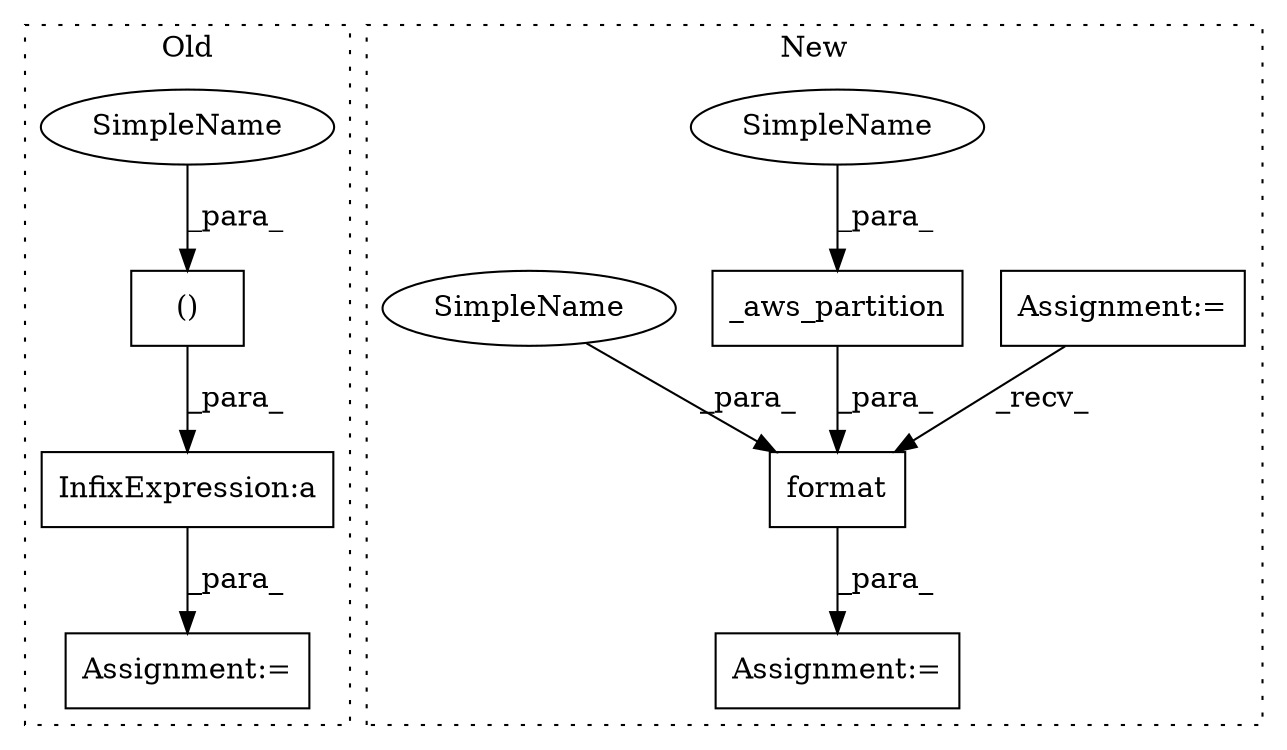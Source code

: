 digraph G {
subgraph cluster0 {
1 [label="()" a="106" s="1570" l="26" shape="box"];
3 [label="InfixExpression:a" a="27" s="1560" l="10" shape="box"];
7 [label="Assignment:=" a="7" s="1545" l="1" shape="box"];
8 [label="SimpleName" a="42" s="1570" l="6" shape="ellipse"];
label = "Old";
style="dotted";
}
subgraph cluster1 {
2 [label="_aws_partition" a="32" s="1679,1700" l="15,1" shape="box"];
4 [label="format" a="32" s="1672,1716" l="7,1" shape="box"];
5 [label="Assignment:=" a="7" s="1039" l="13" shape="box"];
6 [label="Assignment:=" a="7" s="1657" l="1" shape="box"];
9 [label="SimpleName" a="42" s="1694" l="6" shape="ellipse"];
10 [label="SimpleName" a="42" s="1702" l="6" shape="ellipse"];
label = "New";
style="dotted";
}
1 -> 3 [label="_para_"];
2 -> 4 [label="_para_"];
3 -> 7 [label="_para_"];
4 -> 6 [label="_para_"];
5 -> 4 [label="_recv_"];
8 -> 1 [label="_para_"];
9 -> 2 [label="_para_"];
10 -> 4 [label="_para_"];
}
